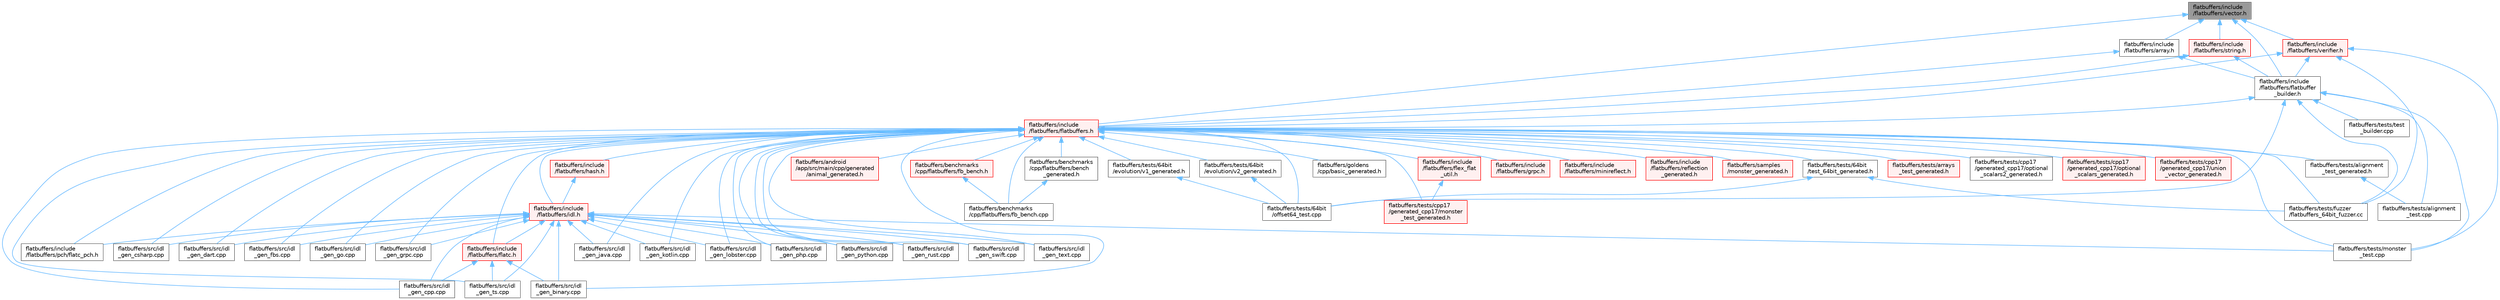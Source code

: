digraph "flatbuffers/include/flatbuffers/vector.h"
{
 // LATEX_PDF_SIZE
  bgcolor="transparent";
  edge [fontname=Helvetica,fontsize=10,labelfontname=Helvetica,labelfontsize=10];
  node [fontname=Helvetica,fontsize=10,shape=box,height=0.2,width=0.4];
  Node1 [id="Node000001",label="flatbuffers/include\l/flatbuffers/vector.h",height=0.2,width=0.4,color="gray40", fillcolor="grey60", style="filled", fontcolor="black",tooltip=" "];
  Node1 -> Node2 [id="edge93_Node000001_Node000002",dir="back",color="steelblue1",style="solid",tooltip=" "];
  Node2 [id="Node000002",label="flatbuffers/include\l/flatbuffers/array.h",height=0.2,width=0.4,color="grey40", fillcolor="white", style="filled",URL="$array_8h.html",tooltip=" "];
  Node2 -> Node3 [id="edge94_Node000002_Node000003",dir="back",color="steelblue1",style="solid",tooltip=" "];
  Node3 [id="Node000003",label="flatbuffers/include\l/flatbuffers/flatbuffer\l_builder.h",height=0.2,width=0.4,color="grey40", fillcolor="white", style="filled",URL="$flatbuffer__builder_8h.html",tooltip=" "];
  Node3 -> Node4 [id="edge95_Node000003_Node000004",dir="back",color="steelblue1",style="solid",tooltip=" "];
  Node4 [id="Node000004",label="flatbuffers/include\l/flatbuffers/flatbuffers.h",height=0.2,width=0.4,color="red", fillcolor="#FFF0F0", style="filled",URL="$flatbuffers_8h.html",tooltip=" "];
  Node4 -> Node5 [id="edge96_Node000004_Node000005",dir="back",color="steelblue1",style="solid",tooltip=" "];
  Node5 [id="Node000005",label="flatbuffers/android\l/app/src/main/cpp/generated\l/animal_generated.h",height=0.2,width=0.4,color="red", fillcolor="#FFF0F0", style="filled",URL="$animal__generated_8h.html",tooltip=" "];
  Node4 -> Node7 [id="edge97_Node000004_Node000007",dir="back",color="steelblue1",style="solid",tooltip=" "];
  Node7 [id="Node000007",label="flatbuffers/benchmarks\l/cpp/flatbuffers/bench\l_generated.h",height=0.2,width=0.4,color="grey40", fillcolor="white", style="filled",URL="$bench__generated_8h.html",tooltip=" "];
  Node7 -> Node8 [id="edge98_Node000007_Node000008",dir="back",color="steelblue1",style="solid",tooltip=" "];
  Node8 [id="Node000008",label="flatbuffers/benchmarks\l/cpp/flatbuffers/fb_bench.cpp",height=0.2,width=0.4,color="grey40", fillcolor="white", style="filled",URL="$fb__bench_8cpp.html",tooltip=" "];
  Node4 -> Node8 [id="edge99_Node000004_Node000008",dir="back",color="steelblue1",style="solid",tooltip=" "];
  Node4 -> Node9 [id="edge100_Node000004_Node000009",dir="back",color="steelblue1",style="solid",tooltip=" "];
  Node9 [id="Node000009",label="flatbuffers/benchmarks\l/cpp/flatbuffers/fb_bench.h",height=0.2,width=0.4,color="red", fillcolor="#FFF0F0", style="filled",URL="$fb__bench_8h.html",tooltip=" "];
  Node9 -> Node8 [id="edge101_Node000009_Node000008",dir="back",color="steelblue1",style="solid",tooltip=" "];
  Node4 -> Node11 [id="edge102_Node000004_Node000011",dir="back",color="steelblue1",style="solid",tooltip=" "];
  Node11 [id="Node000011",label="flatbuffers/goldens\l/cpp/basic_generated.h",height=0.2,width=0.4,color="grey40", fillcolor="white", style="filled",URL="$basic__generated_8h.html",tooltip=" "];
  Node4 -> Node12 [id="edge103_Node000004_Node000012",dir="back",color="steelblue1",style="solid",tooltip=" "];
  Node12 [id="Node000012",label="flatbuffers/include\l/flatbuffers/flatc.h",height=0.2,width=0.4,color="red", fillcolor="#FFF0F0", style="filled",URL="$flatc_8h.html",tooltip=" "];
  Node12 -> Node15 [id="edge104_Node000012_Node000015",dir="back",color="steelblue1",style="solid",tooltip=" "];
  Node15 [id="Node000015",label="flatbuffers/src/idl\l_gen_binary.cpp",height=0.2,width=0.4,color="grey40", fillcolor="white", style="filled",URL="$idl__gen__binary_8cpp.html",tooltip=" "];
  Node12 -> Node16 [id="edge105_Node000012_Node000016",dir="back",color="steelblue1",style="solid",tooltip=" "];
  Node16 [id="Node000016",label="flatbuffers/src/idl\l_gen_cpp.cpp",height=0.2,width=0.4,color="grey40", fillcolor="white", style="filled",URL="$idl__gen__cpp_8cpp.html",tooltip=" "];
  Node12 -> Node17 [id="edge106_Node000012_Node000017",dir="back",color="steelblue1",style="solid",tooltip=" "];
  Node17 [id="Node000017",label="flatbuffers/src/idl\l_gen_ts.cpp",height=0.2,width=0.4,color="grey40", fillcolor="white", style="filled",URL="$idl__gen__ts_8cpp.html",tooltip=" "];
  Node4 -> Node18 [id="edge107_Node000004_Node000018",dir="back",color="steelblue1",style="solid",tooltip=" "];
  Node18 [id="Node000018",label="flatbuffers/include\l/flatbuffers/flex_flat\l_util.h",height=0.2,width=0.4,color="red", fillcolor="#FFF0F0", style="filled",URL="$flex__flat__util_8h.html",tooltip=" "];
  Node18 -> Node19 [id="edge108_Node000018_Node000019",dir="back",color="steelblue1",style="solid",tooltip=" "];
  Node19 [id="Node000019",label="flatbuffers/tests/cpp17\l/generated_cpp17/monster\l_test_generated.h",height=0.2,width=0.4,color="red", fillcolor="#FFF0F0", style="filled",URL="$cpp17_2generated__cpp17_2monster__test__generated_8h.html",tooltip=" "];
  Node4 -> Node45 [id="edge109_Node000004_Node000045",dir="back",color="steelblue1",style="solid",tooltip=" "];
  Node45 [id="Node000045",label="flatbuffers/include\l/flatbuffers/grpc.h",height=0.2,width=0.4,color="red", fillcolor="#FFF0F0", style="filled",URL="$grpc_8h.html",tooltip=" "];
  Node4 -> Node46 [id="edge110_Node000004_Node000046",dir="back",color="steelblue1",style="solid",tooltip=" "];
  Node46 [id="Node000046",label="flatbuffers/include\l/flatbuffers/hash.h",height=0.2,width=0.4,color="red", fillcolor="#FFF0F0", style="filled",URL="$hash_8h.html",tooltip=" "];
  Node46 -> Node47 [id="edge111_Node000046_Node000047",dir="back",color="steelblue1",style="solid",tooltip=" "];
  Node47 [id="Node000047",label="flatbuffers/include\l/flatbuffers/idl.h",height=0.2,width=0.4,color="red", fillcolor="#FFF0F0", style="filled",URL="$idl_8h.html",tooltip=" "];
  Node47 -> Node12 [id="edge112_Node000047_Node000012",dir="back",color="steelblue1",style="solid",tooltip=" "];
  Node47 -> Node91 [id="edge113_Node000047_Node000091",dir="back",color="steelblue1",style="solid",tooltip=" "];
  Node91 [id="Node000091",label="flatbuffers/include\l/flatbuffers/pch/flatc_pch.h",height=0.2,width=0.4,color="grey40", fillcolor="white", style="filled",URL="$flatc__pch_8h.html",tooltip=" "];
  Node47 -> Node15 [id="edge114_Node000047_Node000015",dir="back",color="steelblue1",style="solid",tooltip=" "];
  Node47 -> Node16 [id="edge115_Node000047_Node000016",dir="back",color="steelblue1",style="solid",tooltip=" "];
  Node47 -> Node70 [id="edge116_Node000047_Node000070",dir="back",color="steelblue1",style="solid",tooltip=" "];
  Node70 [id="Node000070",label="flatbuffers/src/idl\l_gen_csharp.cpp",height=0.2,width=0.4,color="grey40", fillcolor="white", style="filled",URL="$idl__gen__csharp_8cpp.html",tooltip=" "];
  Node47 -> Node54 [id="edge117_Node000047_Node000054",dir="back",color="steelblue1",style="solid",tooltip=" "];
  Node54 [id="Node000054",label="flatbuffers/src/idl\l_gen_dart.cpp",height=0.2,width=0.4,color="grey40", fillcolor="white", style="filled",URL="$idl__gen__dart_8cpp.html",tooltip=" "];
  Node47 -> Node72 [id="edge118_Node000047_Node000072",dir="back",color="steelblue1",style="solid",tooltip=" "];
  Node72 [id="Node000072",label="flatbuffers/src/idl\l_gen_fbs.cpp",height=0.2,width=0.4,color="grey40", fillcolor="white", style="filled",URL="$idl__gen__fbs_8cpp.html",tooltip=" "];
  Node47 -> Node55 [id="edge119_Node000047_Node000055",dir="back",color="steelblue1",style="solid",tooltip=" "];
  Node55 [id="Node000055",label="flatbuffers/src/idl\l_gen_go.cpp",height=0.2,width=0.4,color="grey40", fillcolor="white", style="filled",URL="$idl__gen__go_8cpp.html",tooltip=" "];
  Node47 -> Node50 [id="edge120_Node000047_Node000050",dir="back",color="steelblue1",style="solid",tooltip=" "];
  Node50 [id="Node000050",label="flatbuffers/src/idl\l_gen_grpc.cpp",height=0.2,width=0.4,color="grey40", fillcolor="white", style="filled",URL="$idl__gen__grpc_8cpp.html",tooltip=" "];
  Node47 -> Node56 [id="edge121_Node000047_Node000056",dir="back",color="steelblue1",style="solid",tooltip=" "];
  Node56 [id="Node000056",label="flatbuffers/src/idl\l_gen_java.cpp",height=0.2,width=0.4,color="grey40", fillcolor="white", style="filled",URL="$idl__gen__java_8cpp.html",tooltip=" "];
  Node47 -> Node57 [id="edge122_Node000047_Node000057",dir="back",color="steelblue1",style="solid",tooltip=" "];
  Node57 [id="Node000057",label="flatbuffers/src/idl\l_gen_kotlin.cpp",height=0.2,width=0.4,color="grey40", fillcolor="white", style="filled",URL="$idl__gen__kotlin_8cpp.html",tooltip=" "];
  Node47 -> Node81 [id="edge123_Node000047_Node000081",dir="back",color="steelblue1",style="solid",tooltip=" "];
  Node81 [id="Node000081",label="flatbuffers/src/idl\l_gen_lobster.cpp",height=0.2,width=0.4,color="grey40", fillcolor="white", style="filled",URL="$idl__gen__lobster_8cpp.html",tooltip=" "];
  Node47 -> Node83 [id="edge124_Node000047_Node000083",dir="back",color="steelblue1",style="solid",tooltip=" "];
  Node83 [id="Node000083",label="flatbuffers/src/idl\l_gen_php.cpp",height=0.2,width=0.4,color="grey40", fillcolor="white", style="filled",URL="$idl__gen__php_8cpp.html",tooltip=" "];
  Node47 -> Node52 [id="edge125_Node000047_Node000052",dir="back",color="steelblue1",style="solid",tooltip=" "];
  Node52 [id="Node000052",label="flatbuffers/src/idl\l_gen_python.cpp",height=0.2,width=0.4,color="grey40", fillcolor="white", style="filled",URL="$idl__gen__python_8cpp.html",tooltip=" "];
  Node47 -> Node59 [id="edge126_Node000047_Node000059",dir="back",color="steelblue1",style="solid",tooltip=" "];
  Node59 [id="Node000059",label="flatbuffers/src/idl\l_gen_rust.cpp",height=0.2,width=0.4,color="grey40", fillcolor="white", style="filled",URL="$idl__gen__rust_8cpp.html",tooltip=" "];
  Node47 -> Node60 [id="edge127_Node000047_Node000060",dir="back",color="steelblue1",style="solid",tooltip=" "];
  Node60 [id="Node000060",label="flatbuffers/src/idl\l_gen_swift.cpp",height=0.2,width=0.4,color="grey40", fillcolor="white", style="filled",URL="$idl__gen__swift_8cpp.html",tooltip=" "];
  Node47 -> Node87 [id="edge128_Node000047_Node000087",dir="back",color="steelblue1",style="solid",tooltip=" "];
  Node87 [id="Node000087",label="flatbuffers/src/idl\l_gen_text.cpp",height=0.2,width=0.4,color="grey40", fillcolor="white", style="filled",URL="$idl__gen__text_8cpp.html",tooltip=" "];
  Node47 -> Node17 [id="edge129_Node000047_Node000017",dir="back",color="steelblue1",style="solid",tooltip=" "];
  Node47 -> Node25 [id="edge130_Node000047_Node000025",dir="back",color="steelblue1",style="solid",tooltip=" "];
  Node25 [id="Node000025",label="flatbuffers/tests/monster\l_test.cpp",height=0.2,width=0.4,color="grey40", fillcolor="white", style="filled",URL="$monster__test_8cpp.html",tooltip=" "];
  Node4 -> Node47 [id="edge131_Node000004_Node000047",dir="back",color="steelblue1",style="solid",tooltip=" "];
  Node4 -> Node107 [id="edge132_Node000004_Node000107",dir="back",color="steelblue1",style="solid",tooltip=" "];
  Node107 [id="Node000107",label="flatbuffers/include\l/flatbuffers/minireflect.h",height=0.2,width=0.4,color="red", fillcolor="#FFF0F0", style="filled",URL="$minireflect_8h.html",tooltip=" "];
  Node4 -> Node91 [id="edge133_Node000004_Node000091",dir="back",color="steelblue1",style="solid",tooltip=" "];
  Node4 -> Node108 [id="edge134_Node000004_Node000108",dir="back",color="steelblue1",style="solid",tooltip=" "];
  Node108 [id="Node000108",label="flatbuffers/include\l/flatbuffers/reflection\l_generated.h",height=0.2,width=0.4,color="red", fillcolor="#FFF0F0", style="filled",URL="$reflection__generated_8h.html",tooltip=" "];
  Node4 -> Node118 [id="edge135_Node000004_Node000118",dir="back",color="steelblue1",style="solid",tooltip=" "];
  Node118 [id="Node000118",label="flatbuffers/samples\l/monster_generated.h",height=0.2,width=0.4,color="red", fillcolor="#FFF0F0", style="filled",URL="$monster__generated_8h.html",tooltip=" "];
  Node4 -> Node15 [id="edge136_Node000004_Node000015",dir="back",color="steelblue1",style="solid",tooltip=" "];
  Node4 -> Node16 [id="edge137_Node000004_Node000016",dir="back",color="steelblue1",style="solid",tooltip=" "];
  Node4 -> Node70 [id="edge138_Node000004_Node000070",dir="back",color="steelblue1",style="solid",tooltip=" "];
  Node4 -> Node54 [id="edge139_Node000004_Node000054",dir="back",color="steelblue1",style="solid",tooltip=" "];
  Node4 -> Node72 [id="edge140_Node000004_Node000072",dir="back",color="steelblue1",style="solid",tooltip=" "];
  Node4 -> Node55 [id="edge141_Node000004_Node000055",dir="back",color="steelblue1",style="solid",tooltip=" "];
  Node4 -> Node50 [id="edge142_Node000004_Node000050",dir="back",color="steelblue1",style="solid",tooltip=" "];
  Node4 -> Node56 [id="edge143_Node000004_Node000056",dir="back",color="steelblue1",style="solid",tooltip=" "];
  Node4 -> Node57 [id="edge144_Node000004_Node000057",dir="back",color="steelblue1",style="solid",tooltip=" "];
  Node4 -> Node81 [id="edge145_Node000004_Node000081",dir="back",color="steelblue1",style="solid",tooltip=" "];
  Node4 -> Node83 [id="edge146_Node000004_Node000083",dir="back",color="steelblue1",style="solid",tooltip=" "];
  Node4 -> Node52 [id="edge147_Node000004_Node000052",dir="back",color="steelblue1",style="solid",tooltip=" "];
  Node4 -> Node59 [id="edge148_Node000004_Node000059",dir="back",color="steelblue1",style="solid",tooltip=" "];
  Node4 -> Node60 [id="edge149_Node000004_Node000060",dir="back",color="steelblue1",style="solid",tooltip=" "];
  Node4 -> Node87 [id="edge150_Node000004_Node000087",dir="back",color="steelblue1",style="solid",tooltip=" "];
  Node4 -> Node17 [id="edge151_Node000004_Node000017",dir="back",color="steelblue1",style="solid",tooltip=" "];
  Node4 -> Node120 [id="edge152_Node000004_Node000120",dir="back",color="steelblue1",style="solid",tooltip=" "];
  Node120 [id="Node000120",label="flatbuffers/tests/64bit\l/evolution/v1_generated.h",height=0.2,width=0.4,color="grey40", fillcolor="white", style="filled",URL="$v1__generated_8h.html",tooltip=" "];
  Node120 -> Node121 [id="edge153_Node000120_Node000121",dir="back",color="steelblue1",style="solid",tooltip=" "];
  Node121 [id="Node000121",label="flatbuffers/tests/64bit\l/offset64_test.cpp",height=0.2,width=0.4,color="grey40", fillcolor="white", style="filled",URL="$offset64__test_8cpp.html",tooltip=" "];
  Node4 -> Node122 [id="edge154_Node000004_Node000122",dir="back",color="steelblue1",style="solid",tooltip=" "];
  Node122 [id="Node000122",label="flatbuffers/tests/64bit\l/evolution/v2_generated.h",height=0.2,width=0.4,color="grey40", fillcolor="white", style="filled",URL="$v2__generated_8h.html",tooltip=" "];
  Node122 -> Node121 [id="edge155_Node000122_Node000121",dir="back",color="steelblue1",style="solid",tooltip=" "];
  Node4 -> Node121 [id="edge156_Node000004_Node000121",dir="back",color="steelblue1",style="solid",tooltip=" "];
  Node4 -> Node123 [id="edge157_Node000004_Node000123",dir="back",color="steelblue1",style="solid",tooltip=" "];
  Node123 [id="Node000123",label="flatbuffers/tests/64bit\l/test_64bit_generated.h",height=0.2,width=0.4,color="grey40", fillcolor="white", style="filled",URL="$test__64bit__generated_8h.html",tooltip=" "];
  Node123 -> Node121 [id="edge158_Node000123_Node000121",dir="back",color="steelblue1",style="solid",tooltip=" "];
  Node123 -> Node117 [id="edge159_Node000123_Node000117",dir="back",color="steelblue1",style="solid",tooltip=" "];
  Node117 [id="Node000117",label="flatbuffers/tests/fuzzer\l/flatbuffers_64bit_fuzzer.cc",height=0.2,width=0.4,color="grey40", fillcolor="white", style="filled",URL="$flatbuffers__64bit__fuzzer_8cc.html",tooltip=" "];
  Node4 -> Node124 [id="edge160_Node000004_Node000124",dir="back",color="steelblue1",style="solid",tooltip=" "];
  Node124 [id="Node000124",label="flatbuffers/tests/alignment\l_test_generated.h",height=0.2,width=0.4,color="grey40", fillcolor="white", style="filled",URL="$alignment__test__generated_8h.html",tooltip=" "];
  Node124 -> Node125 [id="edge161_Node000124_Node000125",dir="back",color="steelblue1",style="solid",tooltip=" "];
  Node125 [id="Node000125",label="flatbuffers/tests/alignment\l_test.cpp",height=0.2,width=0.4,color="grey40", fillcolor="white", style="filled",URL="$alignment__test_8cpp.html",tooltip=" "];
  Node4 -> Node126 [id="edge162_Node000004_Node000126",dir="back",color="steelblue1",style="solid",tooltip=" "];
  Node126 [id="Node000126",label="flatbuffers/tests/arrays\l_test_generated.h",height=0.2,width=0.4,color="red", fillcolor="#FFF0F0", style="filled",URL="$arrays__test__generated_8h.html",tooltip=" "];
  Node4 -> Node19 [id="edge163_Node000004_Node000019",dir="back",color="steelblue1",style="solid",tooltip=" "];
  Node4 -> Node127 [id="edge164_Node000004_Node000127",dir="back",color="steelblue1",style="solid",tooltip=" "];
  Node127 [id="Node000127",label="flatbuffers/tests/cpp17\l/generated_cpp17/optional\l_scalars2_generated.h",height=0.2,width=0.4,color="grey40", fillcolor="white", style="filled",URL="$optional__scalars2__generated_8h.html",tooltip=" "];
  Node4 -> Node128 [id="edge165_Node000004_Node000128",dir="back",color="steelblue1",style="solid",tooltip=" "];
  Node128 [id="Node000128",label="flatbuffers/tests/cpp17\l/generated_cpp17/optional\l_scalars_generated.h",height=0.2,width=0.4,color="red", fillcolor="#FFF0F0", style="filled",URL="$cpp17_2generated__cpp17_2optional__scalars__generated_8h.html",tooltip=" "];
  Node4 -> Node129 [id="edge166_Node000004_Node000129",dir="back",color="steelblue1",style="solid",tooltip=" "];
  Node129 [id="Node000129",label="flatbuffers/tests/cpp17\l/generated_cpp17/union\l_vector_generated.h",height=0.2,width=0.4,color="red", fillcolor="#FFF0F0", style="filled",URL="$cpp17_2generated__cpp17_2union__vector__generated_8h.html",tooltip=" "];
  Node4 -> Node117 [id="edge167_Node000004_Node000117",dir="back",color="steelblue1",style="solid",tooltip=" "];
  Node4 -> Node25 [id="edge168_Node000004_Node000025",dir="back",color="steelblue1",style="solid",tooltip=" "];
  Node3 -> Node121 [id="edge169_Node000003_Node000121",dir="back",color="steelblue1",style="solid",tooltip=" "];
  Node3 -> Node125 [id="edge170_Node000003_Node000125",dir="back",color="steelblue1",style="solid",tooltip=" "];
  Node3 -> Node117 [id="edge171_Node000003_Node000117",dir="back",color="steelblue1",style="solid",tooltip=" "];
  Node3 -> Node25 [id="edge172_Node000003_Node000025",dir="back",color="steelblue1",style="solid",tooltip=" "];
  Node3 -> Node33 [id="edge173_Node000003_Node000033",dir="back",color="steelblue1",style="solid",tooltip=" "];
  Node33 [id="Node000033",label="flatbuffers/tests/test\l_builder.cpp",height=0.2,width=0.4,color="grey40", fillcolor="white", style="filled",URL="$test__builder_8cpp.html",tooltip=" "];
  Node2 -> Node4 [id="edge174_Node000002_Node000004",dir="back",color="steelblue1",style="solid",tooltip=" "];
  Node1 -> Node3 [id="edge175_Node000001_Node000003",dir="back",color="steelblue1",style="solid",tooltip=" "];
  Node1 -> Node4 [id="edge176_Node000001_Node000004",dir="back",color="steelblue1",style="solid",tooltip=" "];
  Node1 -> Node147 [id="edge177_Node000001_Node000147",dir="back",color="steelblue1",style="solid",tooltip=" "];
  Node147 [id="Node000147",label="flatbuffers/include\l/flatbuffers/string.h",height=0.2,width=0.4,color="red", fillcolor="#FFF0F0", style="filled",URL="$string_8h.html",tooltip=" "];
  Node147 -> Node3 [id="edge178_Node000147_Node000003",dir="back",color="steelblue1",style="solid",tooltip=" "];
  Node147 -> Node4 [id="edge179_Node000147_Node000004",dir="back",color="steelblue1",style="solid",tooltip=" "];
  Node1 -> Node300 [id="edge180_Node000001_Node000300",dir="back",color="steelblue1",style="solid",tooltip=" "];
  Node300 [id="Node000300",label="flatbuffers/include\l/flatbuffers/verifier.h",height=0.2,width=0.4,color="red", fillcolor="#FFF0F0", style="filled",URL="$verifier_8h.html",tooltip=" "];
  Node300 -> Node3 [id="edge181_Node000300_Node000003",dir="back",color="steelblue1",style="solid",tooltip=" "];
  Node300 -> Node4 [id="edge182_Node000300_Node000004",dir="back",color="steelblue1",style="solid",tooltip=" "];
  Node300 -> Node117 [id="edge183_Node000300_Node000117",dir="back",color="steelblue1",style="solid",tooltip=" "];
  Node300 -> Node25 [id="edge184_Node000300_Node000025",dir="back",color="steelblue1",style="solid",tooltip=" "];
}
